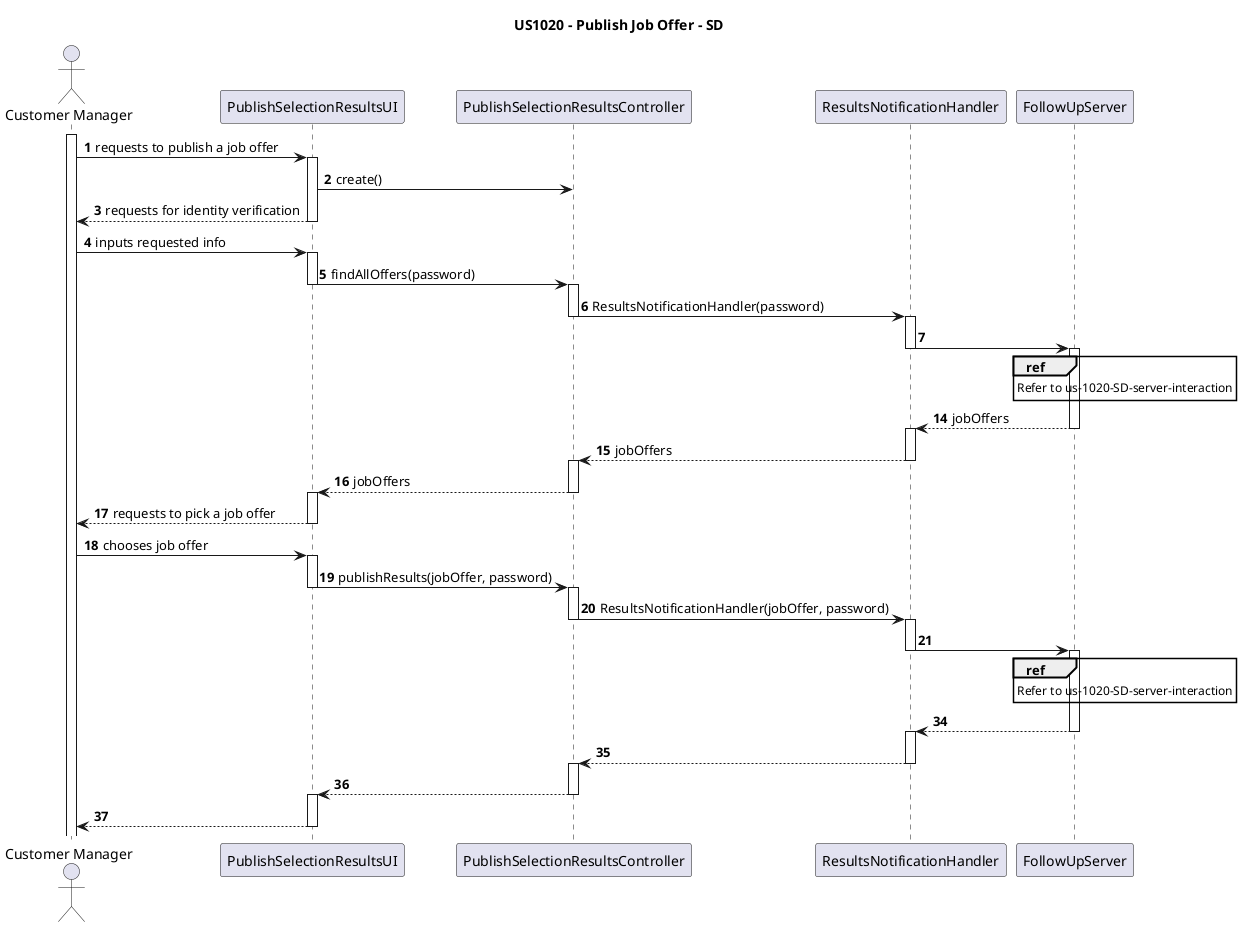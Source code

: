 @startuml
'https://plantuml.com/sequence-diagram

title US1020 - Publish Job Offer - SD

autonumber

actor "Customer Manager" as actor
participant PublishSelectionResultsUI as UI
participant PublishSelectionResultsController as CTRL
participant ResultsNotificationHandler as HANDLER
participant FollowUpServer as SERVER



activate actor
actor -> UI : requests to publish a job offer
activate UI
UI -> CTRL : create()
UI --> actor : requests for identity verification
deactivate UI
actor -> UI : inputs requested info
activate UI
UI -> CTRL : findAllOffers(password)
deactivate UI
activate CTRL
CTRL -> HANDLER : ResultsNotificationHandler(password)
deactivate CTRL
activate HANDLER
HANDLER -> SERVER
deactivate HANDLER

ref over SERVER
    Refer to us-1020-SD-server-interaction
end ref

activate SERVER
autonumber 14
SERVER --> HANDLER : jobOffers
deactivate SERVER
activate HANDLER
HANDLER --> CTRL : jobOffers
deactivate HANDLER
activate CTRL
CTRL --> UI : jobOffers
deactivate CTRL
activate UI
UI --> actor : requests to pick a job offer
deactivate UI
actor -> UI : chooses job offer
activate UI
UI -> CTRL : publishResults(jobOffer, password)
deactivate UI
activate CTRL

CTRL -> HANDLER : ResultsNotificationHandler(jobOffer, password)
deactivate CTRL
activate HANDLER
HANDLER -> SERVER

ref over SERVER
    Refer to us-1020-SD-server-interaction
end ref

autonumber 34
deactivate HANDLER
activate SERVER
SERVER --> HANDLER
deactivate SERVER
activate HANDLER
HANDLER --> CTRL
deactivate HANDLER
activate CTRL
CTRL --> UI
deactivate CTRL
activate UI
UI --> actor
deactivate UI








@enduml